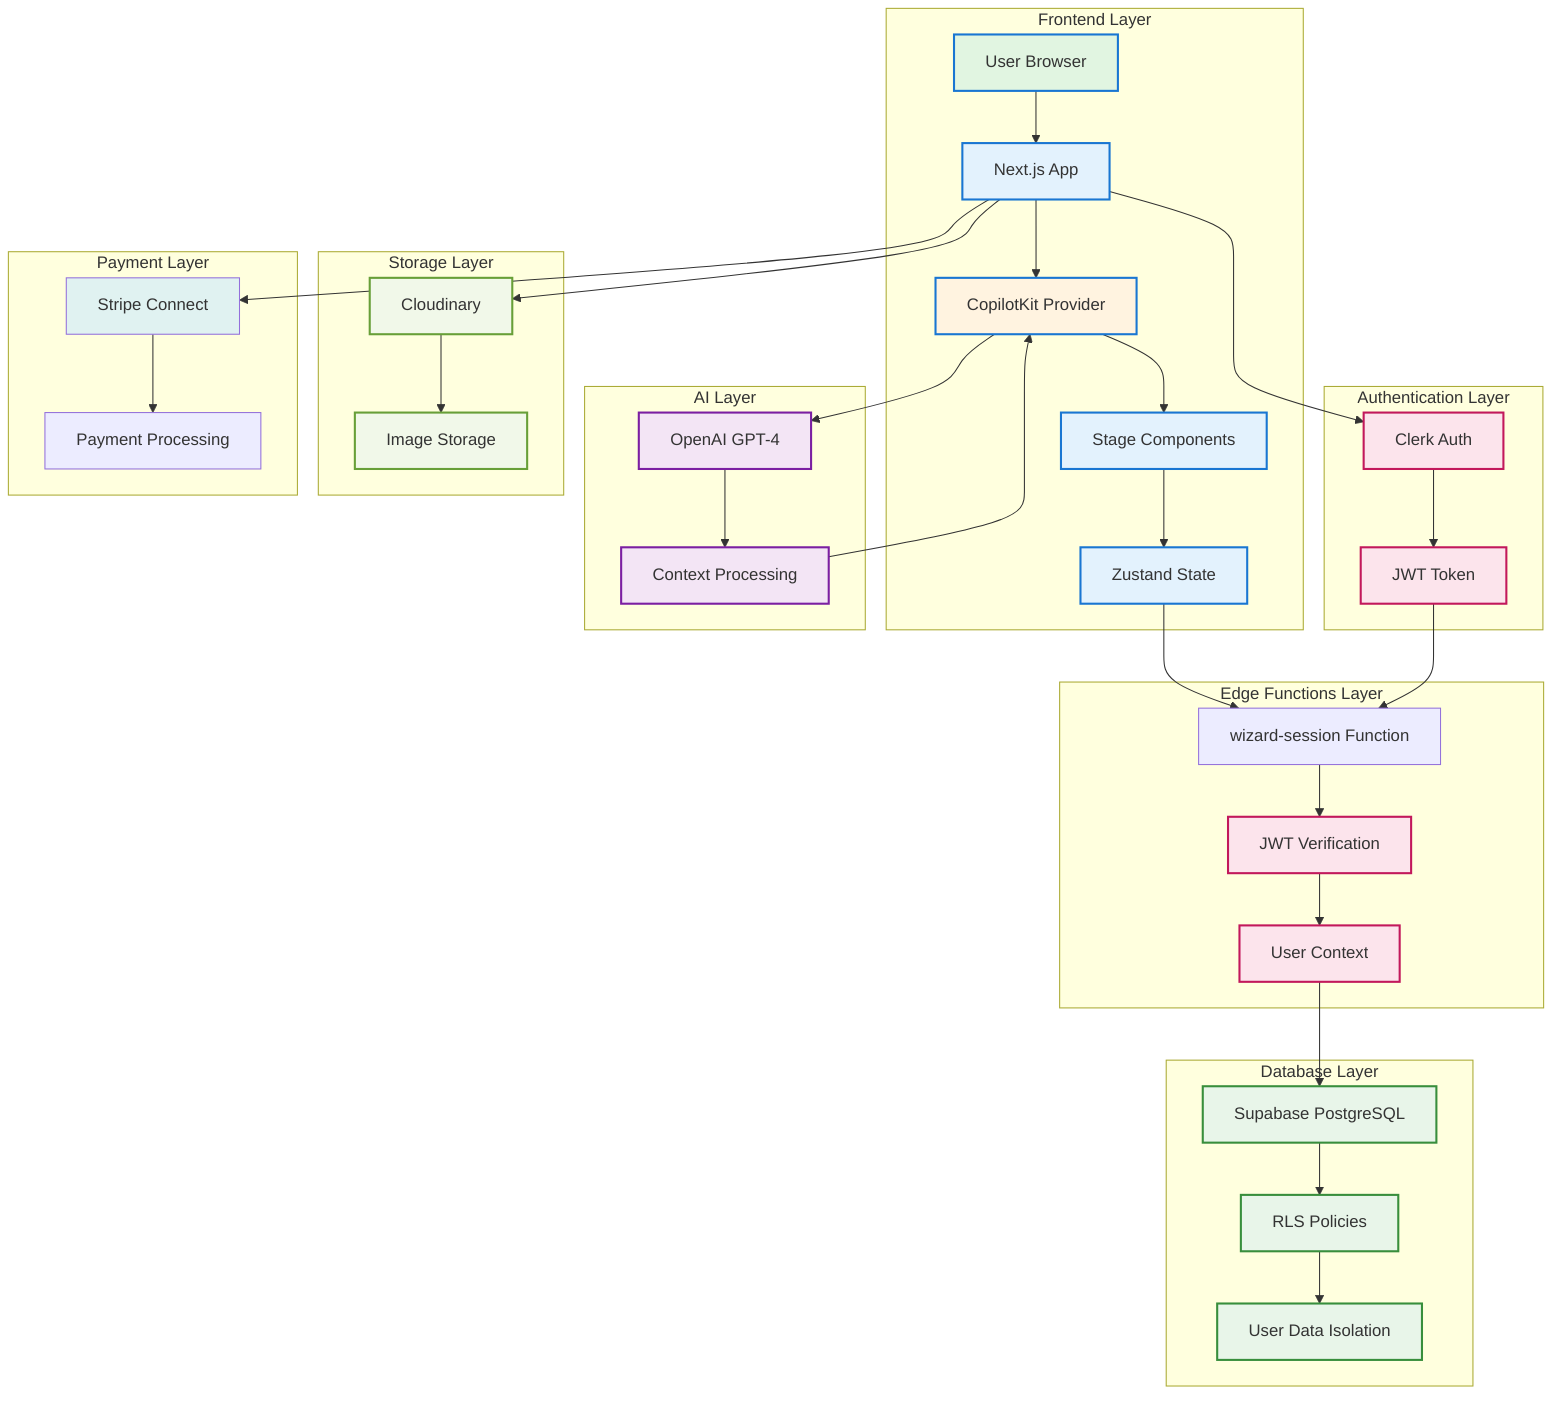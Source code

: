 graph TB
    subgraph "Frontend Layer"
        A[User Browser] --> B[Next.js App]
        B --> C[CopilotKit Provider]
        C --> D[Stage Components]
        D --> E[Zustand State]
    end
    
    subgraph "Authentication Layer"
        B --> F[Clerk Auth]
        F --> G[JWT Token]
    end
    
    subgraph "AI Layer"
        C --> H[OpenAI GPT-4]
        H --> I[Context Processing]
        I --> C
    end
    
    subgraph "Edge Functions Layer"
        E --> J[wizard-session Function]
        G --> J
        J --> K[JWT Verification]
        K --> L[User Context]
    end
    
    subgraph "Database Layer"
        L --> M[Supabase PostgreSQL]
        M --> N[RLS Policies]
        N --> O[User Data Isolation]
    end
    
    subgraph "Storage Layer"
        B --> P[Cloudinary]
        P --> Q[Image Storage]
    end
    
    subgraph "Payment Layer"
        B --> R[Stripe Connect]
        R --> S[Payment Processing]
    end
    
    style A fill:#e1f5e1
    style B fill:#e3f2fd
    style C fill:#fff3e0
    style F fill:#fce4ec
    style H fill:#f3e5f5
    style M fill:#e8f5e9
    style P fill:#f1f8e9
    style R fill:#e0f2f1
    
    classDef frontend fill:#e3f2fd,stroke:#1976d2,stroke-width:2px
    classDef auth fill:#fce4ec,stroke:#c2185b,stroke-width:2px
    classDef ai fill:#f3e5f5,stroke:#7b1fa2,stroke-width:2px
    classDef database fill:#e8f5e9,stroke:#388e3c,stroke-width:2px
    classDef storage fill:#f1f8e9,stroke:#689f38,stroke-width:2px
    
    class A,B,C,D,E frontend
    class F,G,K,L auth
    class H,I ai
    class M,N,O database
    class P,Q storage